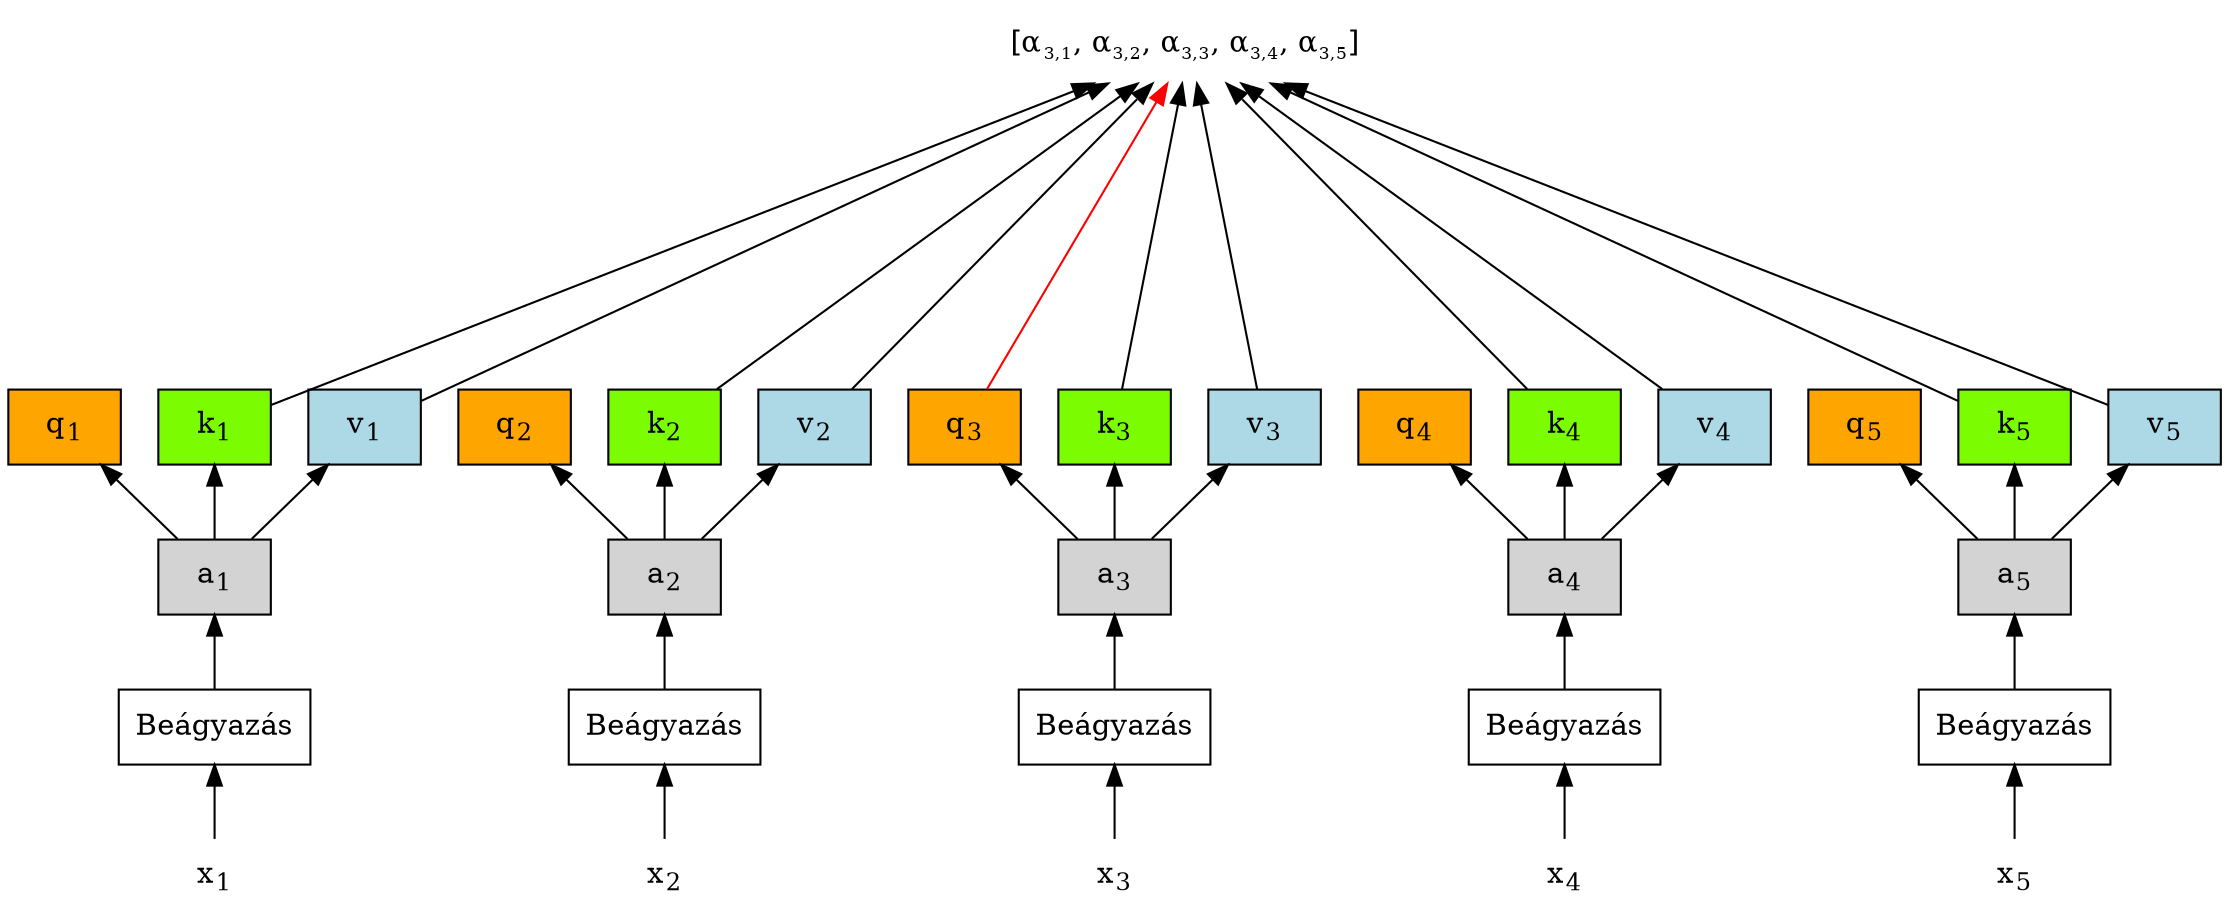 digraph transformer {
    graph [dpi=300]
    rankdir = "BT"

    x1 [label=<x<sub>1</sub>>, shape="plaintext"]
    x2 [label=<x<sub>2</sub>>, shape="plaintext"]
    x3 [label=<x<sub>3</sub>>, shape="plaintext"]
    x4 [label=<x<sub>4</sub>>, shape="plaintext"]
    x5 [label=<x<sub>5</sub>>, shape="plaintext"]

    a1 [label=<a<sub>1</sub>>, shape="rectangle", style="filled", fillcolor=""]
    a2 [label=<a<sub>2</sub>>, shape="rectangle", style="filled", fillcolor=""]
    a3 [label=<a<sub>3</sub>>, shape="rectangle", style="filled", fillcolor=""]
    a4 [label=<a<sub>4</sub>>, shape="rectangle", style="filled", fillcolor=""]
    a5 [label=<a<sub>5</sub>>, shape="rectangle", style="filled", fillcolor=""]

    q1 [label=<q<sub>1</sub>>, shape="rectangle", style="filled", fillcolor="orange"]
    q2 [label=<q<sub>2</sub>>, shape="rectangle", style="filled", fillcolor="orange"]
    q3 [label=<q<sub>3</sub>>, shape="rectangle", style="filled", fillcolor="orange"]
    q4 [label=<q<sub>4</sub>>, shape="rectangle", style="filled", fillcolor="orange"]
    q5 [label=<q<sub>5</sub>>, shape="rectangle", style="filled", fillcolor="orange"]

    k1 [label=<k<sub>1</sub>>, shape="rectangle", style="filled", fillcolor="lawngreen"]
    k2 [label=<k<sub>2</sub>>, shape="rectangle", style="filled", fillcolor="lawngreen"]
    k3 [label=<k<sub>3</sub>>, shape="rectangle", style="filled", fillcolor="lawngreen"]
    k4 [label=<k<sub>4</sub>>, shape="rectangle", style="filled", fillcolor="lawngreen"]
    k5 [label=<k<sub>5</sub>>, shape="rectangle", style="filled", fillcolor="lawngreen"]

    v1 [label=<v<sub>1</sub>>, shape="rectangle", style="filled", fillcolor="lightblue"]
    v2 [label=<v<sub>2</sub>>, shape="rectangle", style="filled", fillcolor="lightblue"]
    v3 [label=<v<sub>3</sub>>, shape="rectangle", style="filled", fillcolor="lightblue"]
    v4 [label=<v<sub>4</sub>>, shape="rectangle", style="filled", fillcolor="lightblue"]
    v5 [label=<v<sub>5</sub>>, shape="rectangle", style="filled", fillcolor="lightblue"]

    embed1 [label="Beágyazás", shape="rectangle"]    
    embed2 [label="Beágyazás", shape="rectangle"]    
    embed3 [label="Beágyazás", shape="rectangle"]    
    embed4 [label="Beágyazás", shape="rectangle"]    
    embed5 [label="Beágyazás", shape="rectangle"]    

    //alpha1 [label=<[α<sub><font point-size="10">1,1</font></sub>, α<sub><font point-size="10">1,2</font></sub>, α<sub><font point-size="10">1,3</font></sub>, α<sub><font point-size="10">1,4</font></sub>, α<sub><font point-size="10">1,5</font></sub>] >, shape="plaintext"]
    //alpha2 [label=<[α<sub><font point-size="10">2,1</font></sub>, α<sub><font point-size="10">2,2</font></sub>, α<sub><font point-size="10">2,3</font></sub>, α<sub><font point-size="10">2,4</font></sub>, α<sub><font point-size="10">2,5</font></sub>] >, shape="plaintext"]
    alpha3 [label=<[α<sub><font point-size="10">3,1</font></sub>, α<sub><font point-size="10">3,2</font></sub>, α<sub><font point-size="10">3,3</font></sub>, α<sub><font point-size="10">3,4</font></sub>, α<sub><font point-size="10">3,5</font></sub>] >, shape="plaintext"]
    //alpha4 [label=<[α<sub><font point-size="10">4,1</font></sub>, α<sub><font point-size="10">4,2</font></sub>, α<sub><font point-size="10">4,3</font></sub>, α<sub><font point-size="10">4,4</font></sub>, α<sub><font point-size="10">4,5</font></sub>] >, shape="plaintext"]
    //alpha5 [label=<[α<sub><font point-size="10">5,1</font></sub>, α<sub><font point-size="10">5,2</font></sub>, α<sub><font point-size="10">5,3</font></sub>, α<sub><font point-size="10">5,4</font></sub>, α<sub><font point-size="10">5,5</font></sub>] >, shape="plaintext"]

    x1 -> embed1
    x2 -> embed2
    x3 -> embed3
    x4 -> embed4
    x5 -> embed5

    embed1 -> a1
    embed2 -> a2
    embed3 -> a3
    embed4 -> a4
    embed5 -> a5

    a1 -> q1
    a1 -> k1
    a1 -> v1
    a2 -> q2
    a2 -> k2
    a2 -> v2
    a3 -> q3
    a3 -> k3
    a3 -> v3
    a4 -> q4
    a4 -> k4
    a4 -> v4
    a5 -> q5
    a5 -> k5
    a5 -> v5
    splines="False"
    k1 -> alpha3 [minlen=4, constraint="False"]
    v1 -> alpha3 [minlen=4, constraint="False"]
    k2 -> alpha3 [minlen=4, constraint="False"]
    v2 -> alpha3 [minlen=4, constraint="False"]
    q2 -> alpha3 [minlen=4, constraint="False", style="invis"]
    q3 -> alpha3 [minlen=4, constraint="False", color="red"]
    k3 -> alpha3 [minlen=4, constraint="True"]
    v3 -> alpha3 [minlen=4, constraint="True"]
    k4 -> alpha3 [minlen=4, constraint="False"]
    v4 -> alpha3 [minlen=4, constraint="False"]
    k5 -> alpha3 [minlen=4, constraint="False"]
    v5 -> alpha3 [minlen=4, constraint="False"]


    {rank="same"}
    
    {rank="same"; k1; k2; k3; k4; k5; q1; q2; q3; q4; q5; v1; v2; v3; v4; v5}

















}